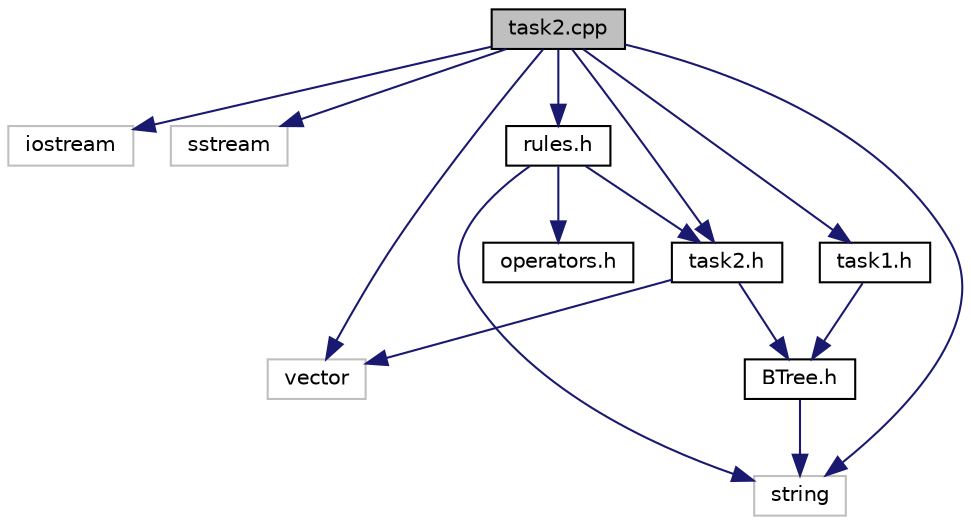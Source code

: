 digraph "task2.cpp"
{
  edge [fontname="Helvetica",fontsize="10",labelfontname="Helvetica",labelfontsize="10"];
  node [fontname="Helvetica",fontsize="10",shape=record];
  Node0 [label="task2.cpp",height=0.2,width=0.4,color="black", fillcolor="grey75", style="filled", fontcolor="black"];
  Node0 -> Node1 [color="midnightblue",fontsize="10",style="solid"];
  Node1 [label="iostream",height=0.2,width=0.4,color="grey75", fillcolor="white", style="filled"];
  Node0 -> Node2 [color="midnightblue",fontsize="10",style="solid"];
  Node2 [label="sstream",height=0.2,width=0.4,color="grey75", fillcolor="white", style="filled"];
  Node0 -> Node3 [color="midnightblue",fontsize="10",style="solid"];
  Node3 [label="string",height=0.2,width=0.4,color="grey75", fillcolor="white", style="filled"];
  Node0 -> Node4 [color="midnightblue",fontsize="10",style="solid"];
  Node4 [label="vector",height=0.2,width=0.4,color="grey75", fillcolor="white", style="filled"];
  Node0 -> Node5 [color="midnightblue",fontsize="10",style="solid"];
  Node5 [label="rules.h",height=0.2,width=0.4,color="black", fillcolor="white", style="filled",URL="$rules_8h.html"];
  Node5 -> Node3 [color="midnightblue",fontsize="10",style="solid"];
  Node5 -> Node6 [color="midnightblue",fontsize="10",style="solid"];
  Node6 [label="operators.h",height=0.2,width=0.4,color="black", fillcolor="white", style="filled",URL="$operators_8h.html"];
  Node5 -> Node7 [color="midnightblue",fontsize="10",style="solid"];
  Node7 [label="task2.h",height=0.2,width=0.4,color="black", fillcolor="white", style="filled",URL="$task2_8h.html"];
  Node7 -> Node4 [color="midnightblue",fontsize="10",style="solid"];
  Node7 -> Node8 [color="midnightblue",fontsize="10",style="solid"];
  Node8 [label="BTree.h",height=0.2,width=0.4,color="black", fillcolor="white", style="filled",URL="$BTree_8h.html"];
  Node8 -> Node3 [color="midnightblue",fontsize="10",style="solid"];
  Node0 -> Node9 [color="midnightblue",fontsize="10",style="solid"];
  Node9 [label="task1.h",height=0.2,width=0.4,color="black", fillcolor="white", style="filled",URL="$task1_8h.html"];
  Node9 -> Node8 [color="midnightblue",fontsize="10",style="solid"];
  Node0 -> Node7 [color="midnightblue",fontsize="10",style="solid"];
}
